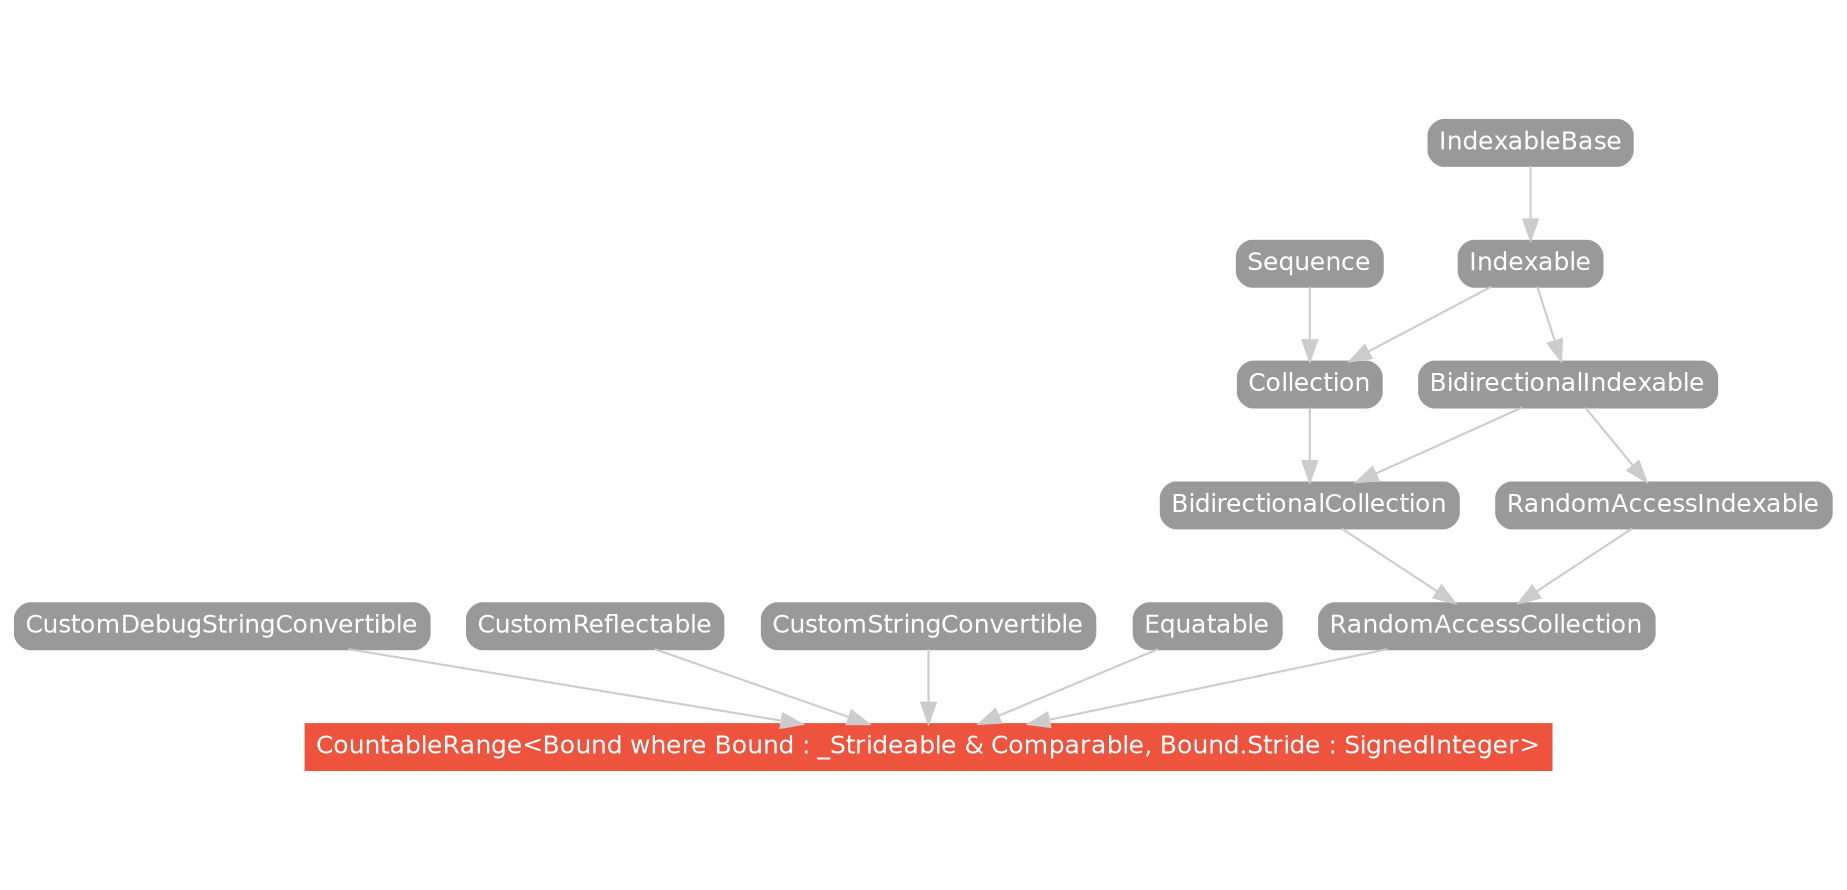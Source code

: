 strict digraph "CountableRange<Bound where Bound : _Strideable & Comparable, Bound.Stride : SignedInteger> - Type Hierarchy - SwiftDoc.org" {
    pad="0.1,0.8"
    node [shape=box, style="filled,rounded", color="#999999", fillcolor="#999999", fontcolor=white, fontname=Helvetica, fontnames="Helvetica,sansserif", fontsize=12, margin="0.07,0.05", height="0.3"]
    edge [color="#cccccc"]
    "BidirectionalCollection" [URL="/protocol/BidirectionalCollection/hierarchy/"]
    "BidirectionalIndexable" [URL="/protocol/BidirectionalIndexable/hierarchy/"]
    "Collection" [URL="/protocol/Collection/hierarchy/"]
    "CountableRange<Bound where Bound : _Strideable & Comparable, Bound.Stride : SignedInteger>" [URL="/type/CountableRange/", style="filled", fillcolor="#ee543d", color="#ee543d"]
    "CustomDebugStringConvertible" [URL="/protocol/CustomDebugStringConvertible/hierarchy/"]
    "CustomReflectable" [URL="/protocol/CustomReflectable/hierarchy/"]
    "CustomStringConvertible" [URL="/protocol/CustomStringConvertible/hierarchy/"]
    "Equatable" [URL="/protocol/Equatable/hierarchy/"]
    "Indexable" [URL="/protocol/Indexable/hierarchy/"]
    "IndexableBase" [URL="/protocol/IndexableBase/hierarchy/"]
    "RandomAccessCollection" [URL="/protocol/RandomAccessCollection/hierarchy/"]
    "RandomAccessIndexable" [URL="/protocol/RandomAccessIndexable/hierarchy/"]
    "Sequence" [URL="/protocol/Sequence/hierarchy/"]    "RandomAccessCollection" -> "CountableRange<Bound where Bound : _Strideable & Comparable, Bound.Stride : SignedInteger>"
    "CustomStringConvertible" -> "CountableRange<Bound where Bound : _Strideable & Comparable, Bound.Stride : SignedInteger>"
    "CustomDebugStringConvertible" -> "CountableRange<Bound where Bound : _Strideable & Comparable, Bound.Stride : SignedInteger>"
    "CustomReflectable" -> "CountableRange<Bound where Bound : _Strideable & Comparable, Bound.Stride : SignedInteger>"
    "Equatable" -> "CountableRange<Bound where Bound : _Strideable & Comparable, Bound.Stride : SignedInteger>"
    "RandomAccessIndexable" -> "RandomAccessCollection"
    "BidirectionalCollection" -> "RandomAccessCollection"
    "BidirectionalIndexable" -> "RandomAccessIndexable"
    "Indexable" -> "BidirectionalIndexable"
    "IndexableBase" -> "Indexable"
    "BidirectionalIndexable" -> "BidirectionalCollection"
    "Collection" -> "BidirectionalCollection"
    "Indexable" -> "BidirectionalIndexable"
    "IndexableBase" -> "Indexable"
    "Indexable" -> "Collection"
    "Sequence" -> "Collection"
    "IndexableBase" -> "Indexable"
    subgraph Types {
        rank = max; "CountableRange<Bound where Bound : _Strideable & Comparable, Bound.Stride : SignedInteger>";
    }
}